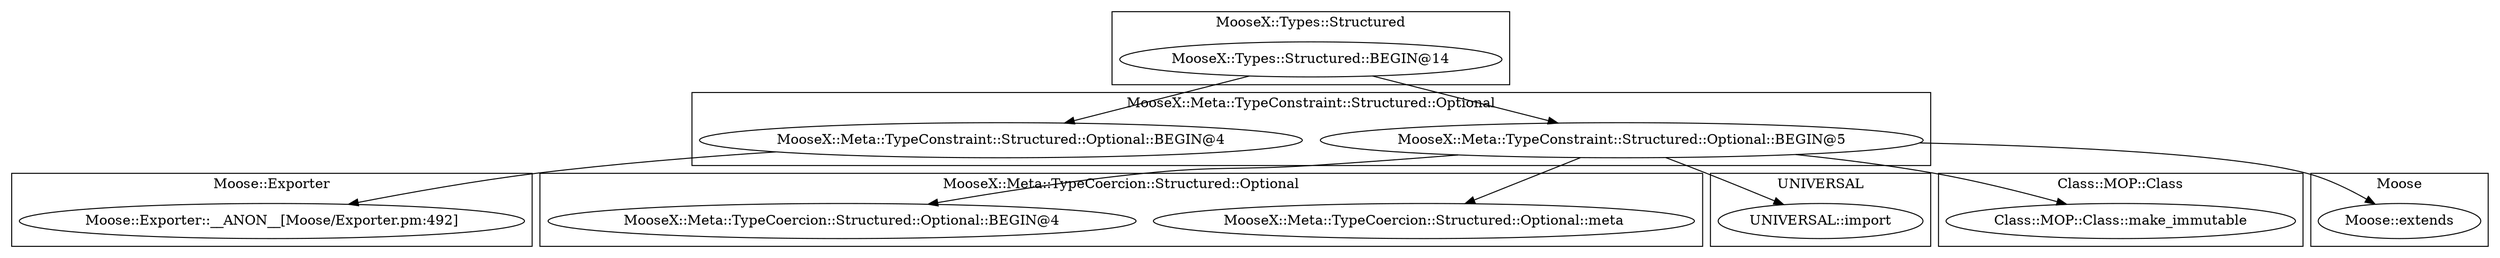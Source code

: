 digraph {
graph [overlap=false]
subgraph cluster_MooseX_Meta_TypeCoercion_Structured_Optional {
	label="MooseX::Meta::TypeCoercion::Structured::Optional";
	"MooseX::Meta::TypeCoercion::Structured::Optional::meta";
	"MooseX::Meta::TypeCoercion::Structured::Optional::BEGIN@4";
}
subgraph cluster_UNIVERSAL {
	label="UNIVERSAL";
	"UNIVERSAL::import";
}
subgraph cluster_Class_MOP_Class {
	label="Class::MOP::Class";
	"Class::MOP::Class::make_immutable";
}
subgraph cluster_Moose {
	label="Moose";
	"Moose::extends";
}
subgraph cluster_MooseX_Meta_TypeConstraint_Structured_Optional {
	label="MooseX::Meta::TypeConstraint::Structured::Optional";
	"MooseX::Meta::TypeConstraint::Structured::Optional::BEGIN@4";
	"MooseX::Meta::TypeConstraint::Structured::Optional::BEGIN@5";
}
subgraph cluster_Moose_Exporter {
	label="Moose::Exporter";
	"Moose::Exporter::__ANON__[Moose/Exporter.pm:492]";
}
subgraph cluster_MooseX_Types_Structured {
	label="MooseX::Types::Structured";
	"MooseX::Types::Structured::BEGIN@14";
}
"MooseX::Meta::TypeConstraint::Structured::Optional::BEGIN@5" -> "Moose::extends";
"MooseX::Meta::TypeConstraint::Structured::Optional::BEGIN@5" -> "UNIVERSAL::import";
"MooseX::Meta::TypeConstraint::Structured::Optional::BEGIN@5" -> "MooseX::Meta::TypeCoercion::Structured::Optional::meta";
"MooseX::Types::Structured::BEGIN@14" -> "MooseX::Meta::TypeConstraint::Structured::Optional::BEGIN@4";
"MooseX::Types::Structured::BEGIN@14" -> "MooseX::Meta::TypeConstraint::Structured::Optional::BEGIN@5";
"MooseX::Meta::TypeConstraint::Structured::Optional::BEGIN@4" -> "Moose::Exporter::__ANON__[Moose/Exporter.pm:492]";
"MooseX::Meta::TypeConstraint::Structured::Optional::BEGIN@5" -> "Class::MOP::Class::make_immutable";
"MooseX::Meta::TypeConstraint::Structured::Optional::BEGIN@5" -> "MooseX::Meta::TypeCoercion::Structured::Optional::BEGIN@4";
}
